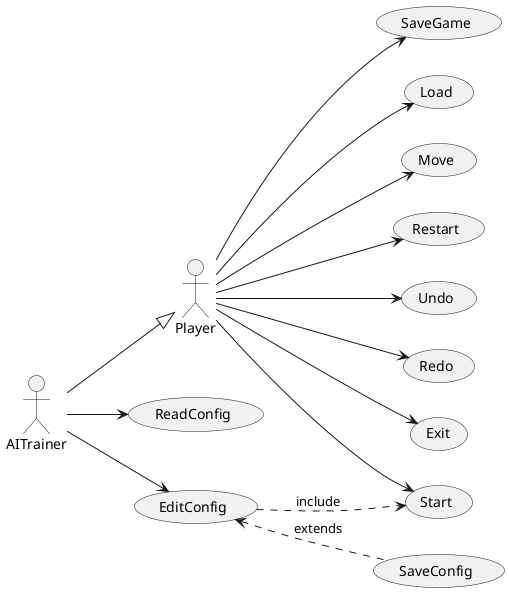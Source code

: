 @startuml UseCases
left to right direction
actor Player
actor AITrainer

AITrainer -down-|> Player

usecase Start
usecase Move
usecase Restart
usecase Undo
usecase Redo
usecase Exit
usecase SaveGame
usecase Load



Player --> Start
Player --> Move
Player --> Undo
Player --> Redo
Player --> Exit
Player --> SaveGame
Player --> Restart
Player --> Load

usecase ReadConfig
usecase EditConfig
usecase SaveConfig

AITrainer --> ReadConfig
AITrainer --> EditConfig

EditConfig ..> Start :"include"
EditConfig <.. SaveConfig :"extends"
@enduml